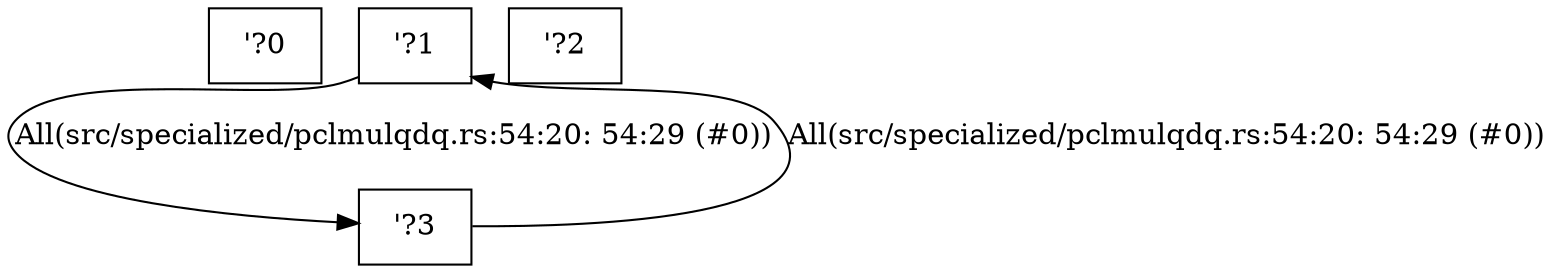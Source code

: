 digraph RegionInferenceContext {
    r0[label="\'?0"][shape="box"];
    r1[label="\'?1"][shape="box"];
    r2[label="\'?2"][shape="box"];
    r3[label="\'?3"][shape="box"];
    r1 -> r3[label="All(src/specialized/pclmulqdq.rs:54:20: 54:29 (#0))"];
    r3 -> r1[label="All(src/specialized/pclmulqdq.rs:54:20: 54:29 (#0))"];
}
